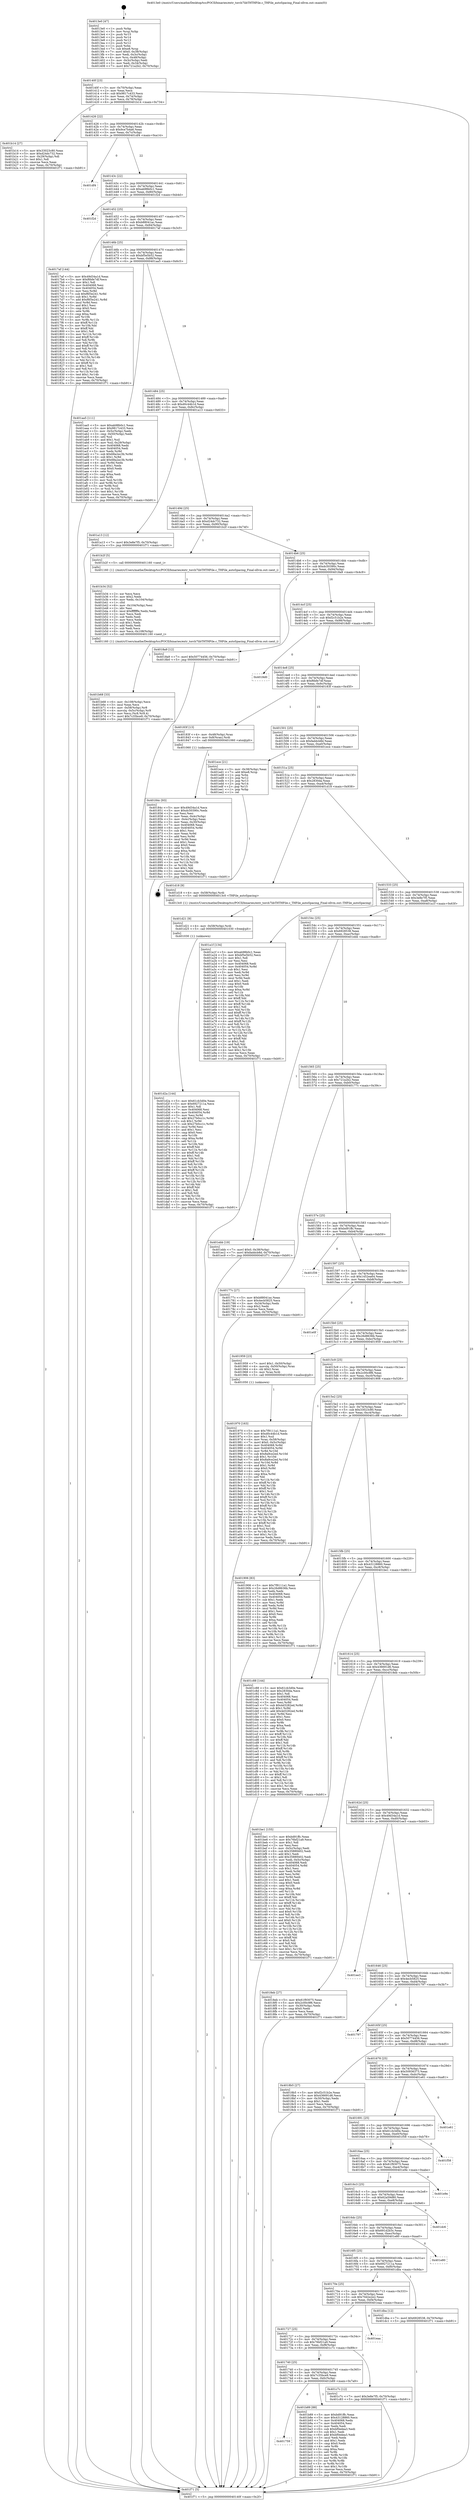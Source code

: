 digraph "0x4013e0" {
  label = "0x4013e0 (/mnt/c/Users/mathe/Desktop/tcc/POCII/binaries/extr_torch7libTHTHFile.c_THFile_autoSpacing_Final-ollvm.out::main(0))"
  labelloc = "t"
  node[shape=record]

  Entry [label="",width=0.3,height=0.3,shape=circle,fillcolor=black,style=filled]
  "0x40140f" [label="{
     0x40140f [23]\l
     | [instrs]\l
     &nbsp;&nbsp;0x40140f \<+3\>: mov -0x70(%rbp),%eax\l
     &nbsp;&nbsp;0x401412 \<+2\>: mov %eax,%ecx\l
     &nbsp;&nbsp;0x401414 \<+6\>: sub $0x9817c433,%ecx\l
     &nbsp;&nbsp;0x40141a \<+3\>: mov %eax,-0x74(%rbp)\l
     &nbsp;&nbsp;0x40141d \<+3\>: mov %ecx,-0x78(%rbp)\l
     &nbsp;&nbsp;0x401420 \<+6\>: je 0000000000401b14 \<main+0x734\>\l
  }"]
  "0x401b14" [label="{
     0x401b14 [27]\l
     | [instrs]\l
     &nbsp;&nbsp;0x401b14 \<+5\>: mov $0x33023c80,%eax\l
     &nbsp;&nbsp;0x401b19 \<+5\>: mov $0xd24dc732,%ecx\l
     &nbsp;&nbsp;0x401b1e \<+3\>: mov -0x29(%rbp),%dl\l
     &nbsp;&nbsp;0x401b21 \<+3\>: test $0x1,%dl\l
     &nbsp;&nbsp;0x401b24 \<+3\>: cmovne %ecx,%eax\l
     &nbsp;&nbsp;0x401b27 \<+3\>: mov %eax,-0x70(%rbp)\l
     &nbsp;&nbsp;0x401b2a \<+5\>: jmp 0000000000401f71 \<main+0xb91\>\l
  }"]
  "0x401426" [label="{
     0x401426 [22]\l
     | [instrs]\l
     &nbsp;&nbsp;0x401426 \<+5\>: jmp 000000000040142b \<main+0x4b\>\l
     &nbsp;&nbsp;0x40142b \<+3\>: mov -0x74(%rbp),%eax\l
     &nbsp;&nbsp;0x40142e \<+5\>: sub $0x9ce7b4a6,%eax\l
     &nbsp;&nbsp;0x401433 \<+3\>: mov %eax,-0x7c(%rbp)\l
     &nbsp;&nbsp;0x401436 \<+6\>: je 0000000000401df4 \<main+0xa14\>\l
  }"]
  Exit [label="",width=0.3,height=0.3,shape=circle,fillcolor=black,style=filled,peripheries=2]
  "0x401df4" [label="{
     0x401df4\l
  }", style=dashed]
  "0x40143c" [label="{
     0x40143c [22]\l
     | [instrs]\l
     &nbsp;&nbsp;0x40143c \<+5\>: jmp 0000000000401441 \<main+0x61\>\l
     &nbsp;&nbsp;0x401441 \<+3\>: mov -0x74(%rbp),%eax\l
     &nbsp;&nbsp;0x401444 \<+5\>: sub $0xab98b0c1,%eax\l
     &nbsp;&nbsp;0x401449 \<+3\>: mov %eax,-0x80(%rbp)\l
     &nbsp;&nbsp;0x40144c \<+6\>: je 0000000000401f2d \<main+0xb4d\>\l
  }"]
  "0x401d2a" [label="{
     0x401d2a [144]\l
     | [instrs]\l
     &nbsp;&nbsp;0x401d2a \<+5\>: mov $0x61cb3d0e,%eax\l
     &nbsp;&nbsp;0x401d2f \<+5\>: mov $0x6927211a,%ecx\l
     &nbsp;&nbsp;0x401d34 \<+2\>: mov $0x1,%dl\l
     &nbsp;&nbsp;0x401d36 \<+7\>: mov 0x404068,%esi\l
     &nbsp;&nbsp;0x401d3d \<+8\>: mov 0x404054,%r8d\l
     &nbsp;&nbsp;0x401d45 \<+3\>: mov %esi,%r9d\l
     &nbsp;&nbsp;0x401d48 \<+7\>: add $0x27b0cc1c,%r9d\l
     &nbsp;&nbsp;0x401d4f \<+4\>: sub $0x1,%r9d\l
     &nbsp;&nbsp;0x401d53 \<+7\>: sub $0x27b0cc1c,%r9d\l
     &nbsp;&nbsp;0x401d5a \<+4\>: imul %r9d,%esi\l
     &nbsp;&nbsp;0x401d5e \<+3\>: and $0x1,%esi\l
     &nbsp;&nbsp;0x401d61 \<+3\>: cmp $0x0,%esi\l
     &nbsp;&nbsp;0x401d64 \<+4\>: sete %r10b\l
     &nbsp;&nbsp;0x401d68 \<+4\>: cmp $0xa,%r8d\l
     &nbsp;&nbsp;0x401d6c \<+4\>: setl %r11b\l
     &nbsp;&nbsp;0x401d70 \<+3\>: mov %r10b,%bl\l
     &nbsp;&nbsp;0x401d73 \<+3\>: xor $0xff,%bl\l
     &nbsp;&nbsp;0x401d76 \<+3\>: mov %r11b,%r14b\l
     &nbsp;&nbsp;0x401d79 \<+4\>: xor $0xff,%r14b\l
     &nbsp;&nbsp;0x401d7d \<+3\>: xor $0x1,%dl\l
     &nbsp;&nbsp;0x401d80 \<+3\>: mov %bl,%r15b\l
     &nbsp;&nbsp;0x401d83 \<+4\>: and $0xff,%r15b\l
     &nbsp;&nbsp;0x401d87 \<+3\>: and %dl,%r10b\l
     &nbsp;&nbsp;0x401d8a \<+3\>: mov %r14b,%r12b\l
     &nbsp;&nbsp;0x401d8d \<+4\>: and $0xff,%r12b\l
     &nbsp;&nbsp;0x401d91 \<+3\>: and %dl,%r11b\l
     &nbsp;&nbsp;0x401d94 \<+3\>: or %r10b,%r15b\l
     &nbsp;&nbsp;0x401d97 \<+3\>: or %r11b,%r12b\l
     &nbsp;&nbsp;0x401d9a \<+3\>: xor %r12b,%r15b\l
     &nbsp;&nbsp;0x401d9d \<+3\>: or %r14b,%bl\l
     &nbsp;&nbsp;0x401da0 \<+3\>: xor $0xff,%bl\l
     &nbsp;&nbsp;0x401da3 \<+3\>: or $0x1,%dl\l
     &nbsp;&nbsp;0x401da6 \<+2\>: and %dl,%bl\l
     &nbsp;&nbsp;0x401da8 \<+3\>: or %bl,%r15b\l
     &nbsp;&nbsp;0x401dab \<+4\>: test $0x1,%r15b\l
     &nbsp;&nbsp;0x401daf \<+3\>: cmovne %ecx,%eax\l
     &nbsp;&nbsp;0x401db2 \<+3\>: mov %eax,-0x70(%rbp)\l
     &nbsp;&nbsp;0x401db5 \<+5\>: jmp 0000000000401f71 \<main+0xb91\>\l
  }"]
  "0x401f2d" [label="{
     0x401f2d\l
  }", style=dashed]
  "0x401452" [label="{
     0x401452 [25]\l
     | [instrs]\l
     &nbsp;&nbsp;0x401452 \<+5\>: jmp 0000000000401457 \<main+0x77\>\l
     &nbsp;&nbsp;0x401457 \<+3\>: mov -0x74(%rbp),%eax\l
     &nbsp;&nbsp;0x40145a \<+5\>: sub $0xb88041ac,%eax\l
     &nbsp;&nbsp;0x40145f \<+6\>: mov %eax,-0x84(%rbp)\l
     &nbsp;&nbsp;0x401465 \<+6\>: je 00000000004017af \<main+0x3cf\>\l
  }"]
  "0x401d21" [label="{
     0x401d21 [9]\l
     | [instrs]\l
     &nbsp;&nbsp;0x401d21 \<+4\>: mov -0x58(%rbp),%rdi\l
     &nbsp;&nbsp;0x401d25 \<+5\>: call 0000000000401030 \<free@plt\>\l
     | [calls]\l
     &nbsp;&nbsp;0x401030 \{1\} (unknown)\l
  }"]
  "0x4017af" [label="{
     0x4017af [144]\l
     | [instrs]\l
     &nbsp;&nbsp;0x4017af \<+5\>: mov $0x49d34a1d,%eax\l
     &nbsp;&nbsp;0x4017b4 \<+5\>: mov $0xf6bfe7df,%ecx\l
     &nbsp;&nbsp;0x4017b9 \<+2\>: mov $0x1,%dl\l
     &nbsp;&nbsp;0x4017bb \<+7\>: mov 0x404068,%esi\l
     &nbsp;&nbsp;0x4017c2 \<+7\>: mov 0x404054,%edi\l
     &nbsp;&nbsp;0x4017c9 \<+3\>: mov %esi,%r8d\l
     &nbsp;&nbsp;0x4017cc \<+7\>: sub $0xf6f3e241,%r8d\l
     &nbsp;&nbsp;0x4017d3 \<+4\>: sub $0x1,%r8d\l
     &nbsp;&nbsp;0x4017d7 \<+7\>: add $0xf6f3e241,%r8d\l
     &nbsp;&nbsp;0x4017de \<+4\>: imul %r8d,%esi\l
     &nbsp;&nbsp;0x4017e2 \<+3\>: and $0x1,%esi\l
     &nbsp;&nbsp;0x4017e5 \<+3\>: cmp $0x0,%esi\l
     &nbsp;&nbsp;0x4017e8 \<+4\>: sete %r9b\l
     &nbsp;&nbsp;0x4017ec \<+3\>: cmp $0xa,%edi\l
     &nbsp;&nbsp;0x4017ef \<+4\>: setl %r10b\l
     &nbsp;&nbsp;0x4017f3 \<+3\>: mov %r9b,%r11b\l
     &nbsp;&nbsp;0x4017f6 \<+4\>: xor $0xff,%r11b\l
     &nbsp;&nbsp;0x4017fa \<+3\>: mov %r10b,%bl\l
     &nbsp;&nbsp;0x4017fd \<+3\>: xor $0xff,%bl\l
     &nbsp;&nbsp;0x401800 \<+3\>: xor $0x1,%dl\l
     &nbsp;&nbsp;0x401803 \<+3\>: mov %r11b,%r14b\l
     &nbsp;&nbsp;0x401806 \<+4\>: and $0xff,%r14b\l
     &nbsp;&nbsp;0x40180a \<+3\>: and %dl,%r9b\l
     &nbsp;&nbsp;0x40180d \<+3\>: mov %bl,%r15b\l
     &nbsp;&nbsp;0x401810 \<+4\>: and $0xff,%r15b\l
     &nbsp;&nbsp;0x401814 \<+3\>: and %dl,%r10b\l
     &nbsp;&nbsp;0x401817 \<+3\>: or %r9b,%r14b\l
     &nbsp;&nbsp;0x40181a \<+3\>: or %r10b,%r15b\l
     &nbsp;&nbsp;0x40181d \<+3\>: xor %r15b,%r14b\l
     &nbsp;&nbsp;0x401820 \<+3\>: or %bl,%r11b\l
     &nbsp;&nbsp;0x401823 \<+4\>: xor $0xff,%r11b\l
     &nbsp;&nbsp;0x401827 \<+3\>: or $0x1,%dl\l
     &nbsp;&nbsp;0x40182a \<+3\>: and %dl,%r11b\l
     &nbsp;&nbsp;0x40182d \<+3\>: or %r11b,%r14b\l
     &nbsp;&nbsp;0x401830 \<+4\>: test $0x1,%r14b\l
     &nbsp;&nbsp;0x401834 \<+3\>: cmovne %ecx,%eax\l
     &nbsp;&nbsp;0x401837 \<+3\>: mov %eax,-0x70(%rbp)\l
     &nbsp;&nbsp;0x40183a \<+5\>: jmp 0000000000401f71 \<main+0xb91\>\l
  }"]
  "0x40146b" [label="{
     0x40146b [25]\l
     | [instrs]\l
     &nbsp;&nbsp;0x40146b \<+5\>: jmp 0000000000401470 \<main+0x90\>\l
     &nbsp;&nbsp;0x401470 \<+3\>: mov -0x74(%rbp),%eax\l
     &nbsp;&nbsp;0x401473 \<+5\>: sub $0xbf5e5b52,%eax\l
     &nbsp;&nbsp;0x401478 \<+6\>: mov %eax,-0x88(%rbp)\l
     &nbsp;&nbsp;0x40147e \<+6\>: je 0000000000401aa5 \<main+0x6c5\>\l
  }"]
  "0x401759" [label="{
     0x401759\l
  }", style=dashed]
  "0x401aa5" [label="{
     0x401aa5 [111]\l
     | [instrs]\l
     &nbsp;&nbsp;0x401aa5 \<+5\>: mov $0xab98b0c1,%eax\l
     &nbsp;&nbsp;0x401aaa \<+5\>: mov $0x9817c433,%ecx\l
     &nbsp;&nbsp;0x401aaf \<+3\>: mov -0x5c(%rbp),%edx\l
     &nbsp;&nbsp;0x401ab2 \<+3\>: cmp -0x50(%rbp),%edx\l
     &nbsp;&nbsp;0x401ab5 \<+4\>: setl %sil\l
     &nbsp;&nbsp;0x401ab9 \<+4\>: and $0x1,%sil\l
     &nbsp;&nbsp;0x401abd \<+4\>: mov %sil,-0x29(%rbp)\l
     &nbsp;&nbsp;0x401ac1 \<+7\>: mov 0x404068,%edx\l
     &nbsp;&nbsp;0x401ac8 \<+7\>: mov 0x404054,%edi\l
     &nbsp;&nbsp;0x401acf \<+3\>: mov %edx,%r8d\l
     &nbsp;&nbsp;0x401ad2 \<+7\>: sub $0x68a2ec3b,%r8d\l
     &nbsp;&nbsp;0x401ad9 \<+4\>: sub $0x1,%r8d\l
     &nbsp;&nbsp;0x401add \<+7\>: add $0x68a2ec3b,%r8d\l
     &nbsp;&nbsp;0x401ae4 \<+4\>: imul %r8d,%edx\l
     &nbsp;&nbsp;0x401ae8 \<+3\>: and $0x1,%edx\l
     &nbsp;&nbsp;0x401aeb \<+3\>: cmp $0x0,%edx\l
     &nbsp;&nbsp;0x401aee \<+4\>: sete %sil\l
     &nbsp;&nbsp;0x401af2 \<+3\>: cmp $0xa,%edi\l
     &nbsp;&nbsp;0x401af5 \<+4\>: setl %r9b\l
     &nbsp;&nbsp;0x401af9 \<+3\>: mov %sil,%r10b\l
     &nbsp;&nbsp;0x401afc \<+3\>: and %r9b,%r10b\l
     &nbsp;&nbsp;0x401aff \<+3\>: xor %r9b,%sil\l
     &nbsp;&nbsp;0x401b02 \<+3\>: or %sil,%r10b\l
     &nbsp;&nbsp;0x401b05 \<+4\>: test $0x1,%r10b\l
     &nbsp;&nbsp;0x401b09 \<+3\>: cmovne %ecx,%eax\l
     &nbsp;&nbsp;0x401b0c \<+3\>: mov %eax,-0x70(%rbp)\l
     &nbsp;&nbsp;0x401b0f \<+5\>: jmp 0000000000401f71 \<main+0xb91\>\l
  }"]
  "0x401484" [label="{
     0x401484 [25]\l
     | [instrs]\l
     &nbsp;&nbsp;0x401484 \<+5\>: jmp 0000000000401489 \<main+0xa9\>\l
     &nbsp;&nbsp;0x401489 \<+3\>: mov -0x74(%rbp),%eax\l
     &nbsp;&nbsp;0x40148c \<+5\>: sub $0xd0c44b1d,%eax\l
     &nbsp;&nbsp;0x401491 \<+6\>: mov %eax,-0x8c(%rbp)\l
     &nbsp;&nbsp;0x401497 \<+6\>: je 0000000000401a13 \<main+0x633\>\l
  }"]
  "0x401b89" [label="{
     0x401b89 [88]\l
     | [instrs]\l
     &nbsp;&nbsp;0x401b89 \<+5\>: mov $0xbd91ffc,%eax\l
     &nbsp;&nbsp;0x401b8e \<+5\>: mov $0x43128860,%ecx\l
     &nbsp;&nbsp;0x401b93 \<+7\>: mov 0x404068,%edx\l
     &nbsp;&nbsp;0x401b9a \<+7\>: mov 0x404054,%esi\l
     &nbsp;&nbsp;0x401ba1 \<+2\>: mov %edx,%edi\l
     &nbsp;&nbsp;0x401ba3 \<+6\>: sub $0xbf0edea3,%edi\l
     &nbsp;&nbsp;0x401ba9 \<+3\>: sub $0x1,%edi\l
     &nbsp;&nbsp;0x401bac \<+6\>: add $0xbf0edea3,%edi\l
     &nbsp;&nbsp;0x401bb2 \<+3\>: imul %edi,%edx\l
     &nbsp;&nbsp;0x401bb5 \<+3\>: and $0x1,%edx\l
     &nbsp;&nbsp;0x401bb8 \<+3\>: cmp $0x0,%edx\l
     &nbsp;&nbsp;0x401bbb \<+4\>: sete %r8b\l
     &nbsp;&nbsp;0x401bbf \<+3\>: cmp $0xa,%esi\l
     &nbsp;&nbsp;0x401bc2 \<+4\>: setl %r9b\l
     &nbsp;&nbsp;0x401bc6 \<+3\>: mov %r8b,%r10b\l
     &nbsp;&nbsp;0x401bc9 \<+3\>: and %r9b,%r10b\l
     &nbsp;&nbsp;0x401bcc \<+3\>: xor %r9b,%r8b\l
     &nbsp;&nbsp;0x401bcf \<+3\>: or %r8b,%r10b\l
     &nbsp;&nbsp;0x401bd2 \<+4\>: test $0x1,%r10b\l
     &nbsp;&nbsp;0x401bd6 \<+3\>: cmovne %ecx,%eax\l
     &nbsp;&nbsp;0x401bd9 \<+3\>: mov %eax,-0x70(%rbp)\l
     &nbsp;&nbsp;0x401bdc \<+5\>: jmp 0000000000401f71 \<main+0xb91\>\l
  }"]
  "0x401a13" [label="{
     0x401a13 [12]\l
     | [instrs]\l
     &nbsp;&nbsp;0x401a13 \<+7\>: movl $0x3e8e7f5,-0x70(%rbp)\l
     &nbsp;&nbsp;0x401a1a \<+5\>: jmp 0000000000401f71 \<main+0xb91\>\l
  }"]
  "0x40149d" [label="{
     0x40149d [25]\l
     | [instrs]\l
     &nbsp;&nbsp;0x40149d \<+5\>: jmp 00000000004014a2 \<main+0xc2\>\l
     &nbsp;&nbsp;0x4014a2 \<+3\>: mov -0x74(%rbp),%eax\l
     &nbsp;&nbsp;0x4014a5 \<+5\>: sub $0xd24dc732,%eax\l
     &nbsp;&nbsp;0x4014aa \<+6\>: mov %eax,-0x90(%rbp)\l
     &nbsp;&nbsp;0x4014b0 \<+6\>: je 0000000000401b2f \<main+0x74f\>\l
  }"]
  "0x401740" [label="{
     0x401740 [25]\l
     | [instrs]\l
     &nbsp;&nbsp;0x401740 \<+5\>: jmp 0000000000401745 \<main+0x365\>\l
     &nbsp;&nbsp;0x401745 \<+3\>: mov -0x74(%rbp),%eax\l
     &nbsp;&nbsp;0x401748 \<+5\>: sub $0x7c35bce9,%eax\l
     &nbsp;&nbsp;0x40174d \<+6\>: mov %eax,-0xfc(%rbp)\l
     &nbsp;&nbsp;0x401753 \<+6\>: je 0000000000401b89 \<main+0x7a9\>\l
  }"]
  "0x401b2f" [label="{
     0x401b2f [5]\l
     | [instrs]\l
     &nbsp;&nbsp;0x401b2f \<+5\>: call 0000000000401160 \<next_i\>\l
     | [calls]\l
     &nbsp;&nbsp;0x401160 \{1\} (/mnt/c/Users/mathe/Desktop/tcc/POCII/binaries/extr_torch7libTHTHFile.c_THFile_autoSpacing_Final-ollvm.out::next_i)\l
  }"]
  "0x4014b6" [label="{
     0x4014b6 [25]\l
     | [instrs]\l
     &nbsp;&nbsp;0x4014b6 \<+5\>: jmp 00000000004014bb \<main+0xdb\>\l
     &nbsp;&nbsp;0x4014bb \<+3\>: mov -0x74(%rbp),%eax\l
     &nbsp;&nbsp;0x4014be \<+5\>: sub $0xdc50390c,%eax\l
     &nbsp;&nbsp;0x4014c3 \<+6\>: mov %eax,-0x94(%rbp)\l
     &nbsp;&nbsp;0x4014c9 \<+6\>: je 00000000004018a9 \<main+0x4c9\>\l
  }"]
  "0x401c7c" [label="{
     0x401c7c [12]\l
     | [instrs]\l
     &nbsp;&nbsp;0x401c7c \<+7\>: movl $0x3e8e7f5,-0x70(%rbp)\l
     &nbsp;&nbsp;0x401c83 \<+5\>: jmp 0000000000401f71 \<main+0xb91\>\l
  }"]
  "0x4018a9" [label="{
     0x4018a9 [12]\l
     | [instrs]\l
     &nbsp;&nbsp;0x4018a9 \<+7\>: movl $0x50774456,-0x70(%rbp)\l
     &nbsp;&nbsp;0x4018b0 \<+5\>: jmp 0000000000401f71 \<main+0xb91\>\l
  }"]
  "0x4014cf" [label="{
     0x4014cf [25]\l
     | [instrs]\l
     &nbsp;&nbsp;0x4014cf \<+5\>: jmp 00000000004014d4 \<main+0xf4\>\l
     &nbsp;&nbsp;0x4014d4 \<+3\>: mov -0x74(%rbp),%eax\l
     &nbsp;&nbsp;0x4014d7 \<+5\>: sub $0xf2c51b2e,%eax\l
     &nbsp;&nbsp;0x4014dc \<+6\>: mov %eax,-0x98(%rbp)\l
     &nbsp;&nbsp;0x4014e2 \<+6\>: je 00000000004018d0 \<main+0x4f0\>\l
  }"]
  "0x401727" [label="{
     0x401727 [25]\l
     | [instrs]\l
     &nbsp;&nbsp;0x401727 \<+5\>: jmp 000000000040172c \<main+0x34c\>\l
     &nbsp;&nbsp;0x40172c \<+3\>: mov -0x74(%rbp),%eax\l
     &nbsp;&nbsp;0x40172f \<+5\>: sub $0x76bf21a9,%eax\l
     &nbsp;&nbsp;0x401734 \<+6\>: mov %eax,-0xf8(%rbp)\l
     &nbsp;&nbsp;0x40173a \<+6\>: je 0000000000401c7c \<main+0x89c\>\l
  }"]
  "0x4018d0" [label="{
     0x4018d0\l
  }", style=dashed]
  "0x4014e8" [label="{
     0x4014e8 [25]\l
     | [instrs]\l
     &nbsp;&nbsp;0x4014e8 \<+5\>: jmp 00000000004014ed \<main+0x10d\>\l
     &nbsp;&nbsp;0x4014ed \<+3\>: mov -0x74(%rbp),%eax\l
     &nbsp;&nbsp;0x4014f0 \<+5\>: sub $0xf6bfe7df,%eax\l
     &nbsp;&nbsp;0x4014f5 \<+6\>: mov %eax,-0x9c(%rbp)\l
     &nbsp;&nbsp;0x4014fb \<+6\>: je 000000000040183f \<main+0x45f\>\l
  }"]
  "0x401eaa" [label="{
     0x401eaa\l
  }", style=dashed]
  "0x40183f" [label="{
     0x40183f [13]\l
     | [instrs]\l
     &nbsp;&nbsp;0x40183f \<+4\>: mov -0x48(%rbp),%rax\l
     &nbsp;&nbsp;0x401843 \<+4\>: mov 0x8(%rax),%rdi\l
     &nbsp;&nbsp;0x401847 \<+5\>: call 0000000000401060 \<atoi@plt\>\l
     | [calls]\l
     &nbsp;&nbsp;0x401060 \{1\} (unknown)\l
  }"]
  "0x401501" [label="{
     0x401501 [25]\l
     | [instrs]\l
     &nbsp;&nbsp;0x401501 \<+5\>: jmp 0000000000401506 \<main+0x126\>\l
     &nbsp;&nbsp;0x401506 \<+3\>: mov -0x74(%rbp),%eax\l
     &nbsp;&nbsp;0x401509 \<+5\>: sub $0xfaddcb8d,%eax\l
     &nbsp;&nbsp;0x40150e \<+6\>: mov %eax,-0xa0(%rbp)\l
     &nbsp;&nbsp;0x401514 \<+6\>: je 0000000000401ece \<main+0xaee\>\l
  }"]
  "0x40170e" [label="{
     0x40170e [25]\l
     | [instrs]\l
     &nbsp;&nbsp;0x40170e \<+5\>: jmp 0000000000401713 \<main+0x333\>\l
     &nbsp;&nbsp;0x401713 \<+3\>: mov -0x74(%rbp),%eax\l
     &nbsp;&nbsp;0x401716 \<+5\>: sub $0x70d2e2e2,%eax\l
     &nbsp;&nbsp;0x40171b \<+6\>: mov %eax,-0xf4(%rbp)\l
     &nbsp;&nbsp;0x401721 \<+6\>: je 0000000000401eaa \<main+0xaca\>\l
  }"]
  "0x401ece" [label="{
     0x401ece [21]\l
     | [instrs]\l
     &nbsp;&nbsp;0x401ece \<+3\>: mov -0x38(%rbp),%eax\l
     &nbsp;&nbsp;0x401ed1 \<+7\>: add $0xe8,%rsp\l
     &nbsp;&nbsp;0x401ed8 \<+1\>: pop %rbx\l
     &nbsp;&nbsp;0x401ed9 \<+2\>: pop %r12\l
     &nbsp;&nbsp;0x401edb \<+2\>: pop %r13\l
     &nbsp;&nbsp;0x401edd \<+2\>: pop %r14\l
     &nbsp;&nbsp;0x401edf \<+2\>: pop %r15\l
     &nbsp;&nbsp;0x401ee1 \<+1\>: pop %rbp\l
     &nbsp;&nbsp;0x401ee2 \<+1\>: ret\l
  }"]
  "0x40151a" [label="{
     0x40151a [25]\l
     | [instrs]\l
     &nbsp;&nbsp;0x40151a \<+5\>: jmp 000000000040151f \<main+0x13f\>\l
     &nbsp;&nbsp;0x40151f \<+3\>: mov -0x74(%rbp),%eax\l
     &nbsp;&nbsp;0x401522 \<+5\>: sub $0x2830da,%eax\l
     &nbsp;&nbsp;0x401527 \<+6\>: mov %eax,-0xa4(%rbp)\l
     &nbsp;&nbsp;0x40152d \<+6\>: je 0000000000401d18 \<main+0x938\>\l
  }"]
  "0x401dba" [label="{
     0x401dba [12]\l
     | [instrs]\l
     &nbsp;&nbsp;0x401dba \<+7\>: movl $0x6928538,-0x70(%rbp)\l
     &nbsp;&nbsp;0x401dc1 \<+5\>: jmp 0000000000401f71 \<main+0xb91\>\l
  }"]
  "0x401d18" [label="{
     0x401d18 [9]\l
     | [instrs]\l
     &nbsp;&nbsp;0x401d18 \<+4\>: mov -0x58(%rbp),%rdi\l
     &nbsp;&nbsp;0x401d1c \<+5\>: call 00000000004013c0 \<THFile_autoSpacing\>\l
     | [calls]\l
     &nbsp;&nbsp;0x4013c0 \{1\} (/mnt/c/Users/mathe/Desktop/tcc/POCII/binaries/extr_torch7libTHTHFile.c_THFile_autoSpacing_Final-ollvm.out::THFile_autoSpacing)\l
  }"]
  "0x401533" [label="{
     0x401533 [25]\l
     | [instrs]\l
     &nbsp;&nbsp;0x401533 \<+5\>: jmp 0000000000401538 \<main+0x158\>\l
     &nbsp;&nbsp;0x401538 \<+3\>: mov -0x74(%rbp),%eax\l
     &nbsp;&nbsp;0x40153b \<+5\>: sub $0x3e8e7f5,%eax\l
     &nbsp;&nbsp;0x401540 \<+6\>: mov %eax,-0xa8(%rbp)\l
     &nbsp;&nbsp;0x401546 \<+6\>: je 0000000000401a1f \<main+0x63f\>\l
  }"]
  "0x4016f5" [label="{
     0x4016f5 [25]\l
     | [instrs]\l
     &nbsp;&nbsp;0x4016f5 \<+5\>: jmp 00000000004016fa \<main+0x31a\>\l
     &nbsp;&nbsp;0x4016fa \<+3\>: mov -0x74(%rbp),%eax\l
     &nbsp;&nbsp;0x4016fd \<+5\>: sub $0x6927211a,%eax\l
     &nbsp;&nbsp;0x401702 \<+6\>: mov %eax,-0xf0(%rbp)\l
     &nbsp;&nbsp;0x401708 \<+6\>: je 0000000000401dba \<main+0x9da\>\l
  }"]
  "0x401a1f" [label="{
     0x401a1f [134]\l
     | [instrs]\l
     &nbsp;&nbsp;0x401a1f \<+5\>: mov $0xab98b0c1,%eax\l
     &nbsp;&nbsp;0x401a24 \<+5\>: mov $0xbf5e5b52,%ecx\l
     &nbsp;&nbsp;0x401a29 \<+2\>: mov $0x1,%dl\l
     &nbsp;&nbsp;0x401a2b \<+2\>: xor %esi,%esi\l
     &nbsp;&nbsp;0x401a2d \<+7\>: mov 0x404068,%edi\l
     &nbsp;&nbsp;0x401a34 \<+8\>: mov 0x404054,%r8d\l
     &nbsp;&nbsp;0x401a3c \<+3\>: sub $0x1,%esi\l
     &nbsp;&nbsp;0x401a3f \<+3\>: mov %edi,%r9d\l
     &nbsp;&nbsp;0x401a42 \<+3\>: add %esi,%r9d\l
     &nbsp;&nbsp;0x401a45 \<+4\>: imul %r9d,%edi\l
     &nbsp;&nbsp;0x401a49 \<+3\>: and $0x1,%edi\l
     &nbsp;&nbsp;0x401a4c \<+3\>: cmp $0x0,%edi\l
     &nbsp;&nbsp;0x401a4f \<+4\>: sete %r10b\l
     &nbsp;&nbsp;0x401a53 \<+4\>: cmp $0xa,%r8d\l
     &nbsp;&nbsp;0x401a57 \<+4\>: setl %r11b\l
     &nbsp;&nbsp;0x401a5b \<+3\>: mov %r10b,%bl\l
     &nbsp;&nbsp;0x401a5e \<+3\>: xor $0xff,%bl\l
     &nbsp;&nbsp;0x401a61 \<+3\>: mov %r11b,%r14b\l
     &nbsp;&nbsp;0x401a64 \<+4\>: xor $0xff,%r14b\l
     &nbsp;&nbsp;0x401a68 \<+3\>: xor $0x1,%dl\l
     &nbsp;&nbsp;0x401a6b \<+3\>: mov %bl,%r15b\l
     &nbsp;&nbsp;0x401a6e \<+4\>: and $0xff,%r15b\l
     &nbsp;&nbsp;0x401a72 \<+3\>: and %dl,%r10b\l
     &nbsp;&nbsp;0x401a75 \<+3\>: mov %r14b,%r12b\l
     &nbsp;&nbsp;0x401a78 \<+4\>: and $0xff,%r12b\l
     &nbsp;&nbsp;0x401a7c \<+3\>: and %dl,%r11b\l
     &nbsp;&nbsp;0x401a7f \<+3\>: or %r10b,%r15b\l
     &nbsp;&nbsp;0x401a82 \<+3\>: or %r11b,%r12b\l
     &nbsp;&nbsp;0x401a85 \<+3\>: xor %r12b,%r15b\l
     &nbsp;&nbsp;0x401a88 \<+3\>: or %r14b,%bl\l
     &nbsp;&nbsp;0x401a8b \<+3\>: xor $0xff,%bl\l
     &nbsp;&nbsp;0x401a8e \<+3\>: or $0x1,%dl\l
     &nbsp;&nbsp;0x401a91 \<+2\>: and %dl,%bl\l
     &nbsp;&nbsp;0x401a93 \<+3\>: or %bl,%r15b\l
     &nbsp;&nbsp;0x401a96 \<+4\>: test $0x1,%r15b\l
     &nbsp;&nbsp;0x401a9a \<+3\>: cmovne %ecx,%eax\l
     &nbsp;&nbsp;0x401a9d \<+3\>: mov %eax,-0x70(%rbp)\l
     &nbsp;&nbsp;0x401aa0 \<+5\>: jmp 0000000000401f71 \<main+0xb91\>\l
  }"]
  "0x40154c" [label="{
     0x40154c [25]\l
     | [instrs]\l
     &nbsp;&nbsp;0x40154c \<+5\>: jmp 0000000000401551 \<main+0x171\>\l
     &nbsp;&nbsp;0x401551 \<+3\>: mov -0x74(%rbp),%eax\l
     &nbsp;&nbsp;0x401554 \<+5\>: sub $0x6928538,%eax\l
     &nbsp;&nbsp;0x401559 \<+6\>: mov %eax,-0xac(%rbp)\l
     &nbsp;&nbsp;0x40155f \<+6\>: je 0000000000401ebb \<main+0xadb\>\l
  }"]
  "0x401e80" [label="{
     0x401e80\l
  }", style=dashed]
  "0x401ebb" [label="{
     0x401ebb [19]\l
     | [instrs]\l
     &nbsp;&nbsp;0x401ebb \<+7\>: movl $0x0,-0x38(%rbp)\l
     &nbsp;&nbsp;0x401ec2 \<+7\>: movl $0xfaddcb8d,-0x70(%rbp)\l
     &nbsp;&nbsp;0x401ec9 \<+5\>: jmp 0000000000401f71 \<main+0xb91\>\l
  }"]
  "0x401565" [label="{
     0x401565 [25]\l
     | [instrs]\l
     &nbsp;&nbsp;0x401565 \<+5\>: jmp 000000000040156a \<main+0x18a\>\l
     &nbsp;&nbsp;0x40156a \<+3\>: mov -0x74(%rbp),%eax\l
     &nbsp;&nbsp;0x40156d \<+5\>: sub $0x721a2b2,%eax\l
     &nbsp;&nbsp;0x401572 \<+6\>: mov %eax,-0xb0(%rbp)\l
     &nbsp;&nbsp;0x401578 \<+6\>: je 000000000040177c \<main+0x39c\>\l
  }"]
  "0x4016dc" [label="{
     0x4016dc [25]\l
     | [instrs]\l
     &nbsp;&nbsp;0x4016dc \<+5\>: jmp 00000000004016e1 \<main+0x301\>\l
     &nbsp;&nbsp;0x4016e1 \<+3\>: mov -0x74(%rbp),%eax\l
     &nbsp;&nbsp;0x4016e4 \<+5\>: sub $0x691d2b3c,%eax\l
     &nbsp;&nbsp;0x4016e9 \<+6\>: mov %eax,-0xec(%rbp)\l
     &nbsp;&nbsp;0x4016ef \<+6\>: je 0000000000401e80 \<main+0xaa0\>\l
  }"]
  "0x40177c" [label="{
     0x40177c [27]\l
     | [instrs]\l
     &nbsp;&nbsp;0x40177c \<+5\>: mov $0xb88041ac,%eax\l
     &nbsp;&nbsp;0x401781 \<+5\>: mov $0x4ecb5825,%ecx\l
     &nbsp;&nbsp;0x401786 \<+3\>: mov -0x34(%rbp),%edx\l
     &nbsp;&nbsp;0x401789 \<+3\>: cmp $0x2,%edx\l
     &nbsp;&nbsp;0x40178c \<+3\>: cmovne %ecx,%eax\l
     &nbsp;&nbsp;0x40178f \<+3\>: mov %eax,-0x70(%rbp)\l
     &nbsp;&nbsp;0x401792 \<+5\>: jmp 0000000000401f71 \<main+0xb91\>\l
  }"]
  "0x40157e" [label="{
     0x40157e [25]\l
     | [instrs]\l
     &nbsp;&nbsp;0x40157e \<+5\>: jmp 0000000000401583 \<main+0x1a3\>\l
     &nbsp;&nbsp;0x401583 \<+3\>: mov -0x74(%rbp),%eax\l
     &nbsp;&nbsp;0x401586 \<+5\>: sub $0xbd91ffc,%eax\l
     &nbsp;&nbsp;0x40158b \<+6\>: mov %eax,-0xb4(%rbp)\l
     &nbsp;&nbsp;0x401591 \<+6\>: je 0000000000401f39 \<main+0xb59\>\l
  }"]
  "0x401f71" [label="{
     0x401f71 [5]\l
     | [instrs]\l
     &nbsp;&nbsp;0x401f71 \<+5\>: jmp 000000000040140f \<main+0x2f\>\l
  }"]
  "0x4013e0" [label="{
     0x4013e0 [47]\l
     | [instrs]\l
     &nbsp;&nbsp;0x4013e0 \<+1\>: push %rbp\l
     &nbsp;&nbsp;0x4013e1 \<+3\>: mov %rsp,%rbp\l
     &nbsp;&nbsp;0x4013e4 \<+2\>: push %r15\l
     &nbsp;&nbsp;0x4013e6 \<+2\>: push %r14\l
     &nbsp;&nbsp;0x4013e8 \<+2\>: push %r13\l
     &nbsp;&nbsp;0x4013ea \<+2\>: push %r12\l
     &nbsp;&nbsp;0x4013ec \<+1\>: push %rbx\l
     &nbsp;&nbsp;0x4013ed \<+7\>: sub $0xe8,%rsp\l
     &nbsp;&nbsp;0x4013f4 \<+7\>: movl $0x0,-0x38(%rbp)\l
     &nbsp;&nbsp;0x4013fb \<+3\>: mov %edi,-0x3c(%rbp)\l
     &nbsp;&nbsp;0x4013fe \<+4\>: mov %rsi,-0x48(%rbp)\l
     &nbsp;&nbsp;0x401402 \<+3\>: mov -0x3c(%rbp),%edi\l
     &nbsp;&nbsp;0x401405 \<+3\>: mov %edi,-0x34(%rbp)\l
     &nbsp;&nbsp;0x401408 \<+7\>: movl $0x721a2b2,-0x70(%rbp)\l
  }"]
  "0x40184c" [label="{
     0x40184c [93]\l
     | [instrs]\l
     &nbsp;&nbsp;0x40184c \<+5\>: mov $0x49d34a1d,%ecx\l
     &nbsp;&nbsp;0x401851 \<+5\>: mov $0xdc50390c,%edx\l
     &nbsp;&nbsp;0x401856 \<+2\>: xor %esi,%esi\l
     &nbsp;&nbsp;0x401858 \<+3\>: mov %eax,-0x4c(%rbp)\l
     &nbsp;&nbsp;0x40185b \<+3\>: mov -0x4c(%rbp),%eax\l
     &nbsp;&nbsp;0x40185e \<+3\>: mov %eax,-0x30(%rbp)\l
     &nbsp;&nbsp;0x401861 \<+7\>: mov 0x404068,%eax\l
     &nbsp;&nbsp;0x401868 \<+8\>: mov 0x404054,%r8d\l
     &nbsp;&nbsp;0x401870 \<+3\>: sub $0x1,%esi\l
     &nbsp;&nbsp;0x401873 \<+3\>: mov %eax,%r9d\l
     &nbsp;&nbsp;0x401876 \<+3\>: add %esi,%r9d\l
     &nbsp;&nbsp;0x401879 \<+4\>: imul %r9d,%eax\l
     &nbsp;&nbsp;0x40187d \<+3\>: and $0x1,%eax\l
     &nbsp;&nbsp;0x401880 \<+3\>: cmp $0x0,%eax\l
     &nbsp;&nbsp;0x401883 \<+4\>: sete %r10b\l
     &nbsp;&nbsp;0x401887 \<+4\>: cmp $0xa,%r8d\l
     &nbsp;&nbsp;0x40188b \<+4\>: setl %r11b\l
     &nbsp;&nbsp;0x40188f \<+3\>: mov %r10b,%bl\l
     &nbsp;&nbsp;0x401892 \<+3\>: and %r11b,%bl\l
     &nbsp;&nbsp;0x401895 \<+3\>: xor %r11b,%r10b\l
     &nbsp;&nbsp;0x401898 \<+3\>: or %r10b,%bl\l
     &nbsp;&nbsp;0x40189b \<+3\>: test $0x1,%bl\l
     &nbsp;&nbsp;0x40189e \<+3\>: cmovne %edx,%ecx\l
     &nbsp;&nbsp;0x4018a1 \<+3\>: mov %ecx,-0x70(%rbp)\l
     &nbsp;&nbsp;0x4018a4 \<+5\>: jmp 0000000000401f71 \<main+0xb91\>\l
  }"]
  "0x401dc6" [label="{
     0x401dc6\l
  }", style=dashed]
  "0x401f39" [label="{
     0x401f39\l
  }", style=dashed]
  "0x401597" [label="{
     0x401597 [25]\l
     | [instrs]\l
     &nbsp;&nbsp;0x401597 \<+5\>: jmp 000000000040159c \<main+0x1bc\>\l
     &nbsp;&nbsp;0x40159c \<+3\>: mov -0x74(%rbp),%eax\l
     &nbsp;&nbsp;0x40159f \<+5\>: sub $0x1452ea64,%eax\l
     &nbsp;&nbsp;0x4015a4 \<+6\>: mov %eax,-0xb8(%rbp)\l
     &nbsp;&nbsp;0x4015aa \<+6\>: je 0000000000401e0f \<main+0xa2f\>\l
  }"]
  "0x4016c3" [label="{
     0x4016c3 [25]\l
     | [instrs]\l
     &nbsp;&nbsp;0x4016c3 \<+5\>: jmp 00000000004016c8 \<main+0x2e8\>\l
     &nbsp;&nbsp;0x4016c8 \<+3\>: mov -0x74(%rbp),%eax\l
     &nbsp;&nbsp;0x4016cb \<+5\>: sub $0x62a59d80,%eax\l
     &nbsp;&nbsp;0x4016d0 \<+6\>: mov %eax,-0xe8(%rbp)\l
     &nbsp;&nbsp;0x4016d6 \<+6\>: je 0000000000401dc6 \<main+0x9e6\>\l
  }"]
  "0x401e0f" [label="{
     0x401e0f\l
  }", style=dashed]
  "0x4015b0" [label="{
     0x4015b0 [25]\l
     | [instrs]\l
     &nbsp;&nbsp;0x4015b0 \<+5\>: jmp 00000000004015b5 \<main+0x1d5\>\l
     &nbsp;&nbsp;0x4015b5 \<+3\>: mov -0x74(%rbp),%eax\l
     &nbsp;&nbsp;0x4015b8 \<+5\>: sub $0x26d8636b,%eax\l
     &nbsp;&nbsp;0x4015bd \<+6\>: mov %eax,-0xbc(%rbp)\l
     &nbsp;&nbsp;0x4015c3 \<+6\>: je 0000000000401959 \<main+0x579\>\l
  }"]
  "0x401e9e" [label="{
     0x401e9e\l
  }", style=dashed]
  "0x401959" [label="{
     0x401959 [23]\l
     | [instrs]\l
     &nbsp;&nbsp;0x401959 \<+7\>: movl $0x1,-0x50(%rbp)\l
     &nbsp;&nbsp;0x401960 \<+4\>: movslq -0x50(%rbp),%rax\l
     &nbsp;&nbsp;0x401964 \<+4\>: shl $0x2,%rax\l
     &nbsp;&nbsp;0x401968 \<+3\>: mov %rax,%rdi\l
     &nbsp;&nbsp;0x40196b \<+5\>: call 0000000000401050 \<malloc@plt\>\l
     | [calls]\l
     &nbsp;&nbsp;0x401050 \{1\} (unknown)\l
  }"]
  "0x4015c9" [label="{
     0x4015c9 [25]\l
     | [instrs]\l
     &nbsp;&nbsp;0x4015c9 \<+5\>: jmp 00000000004015ce \<main+0x1ee\>\l
     &nbsp;&nbsp;0x4015ce \<+3\>: mov -0x74(%rbp),%eax\l
     &nbsp;&nbsp;0x4015d1 \<+5\>: sub $0x2c00c9f6,%eax\l
     &nbsp;&nbsp;0x4015d6 \<+6\>: mov %eax,-0xc0(%rbp)\l
     &nbsp;&nbsp;0x4015dc \<+6\>: je 0000000000401906 \<main+0x526\>\l
  }"]
  "0x4016aa" [label="{
     0x4016aa [25]\l
     | [instrs]\l
     &nbsp;&nbsp;0x4016aa \<+5\>: jmp 00000000004016af \<main+0x2cf\>\l
     &nbsp;&nbsp;0x4016af \<+3\>: mov -0x74(%rbp),%eax\l
     &nbsp;&nbsp;0x4016b2 \<+5\>: sub $0x61f93075,%eax\l
     &nbsp;&nbsp;0x4016b7 \<+6\>: mov %eax,-0xe4(%rbp)\l
     &nbsp;&nbsp;0x4016bd \<+6\>: je 0000000000401e9e \<main+0xabe\>\l
  }"]
  "0x401906" [label="{
     0x401906 [83]\l
     | [instrs]\l
     &nbsp;&nbsp;0x401906 \<+5\>: mov $0x7f9111a1,%eax\l
     &nbsp;&nbsp;0x40190b \<+5\>: mov $0x26d8636b,%ecx\l
     &nbsp;&nbsp;0x401910 \<+2\>: xor %edx,%edx\l
     &nbsp;&nbsp;0x401912 \<+7\>: mov 0x404068,%esi\l
     &nbsp;&nbsp;0x401919 \<+7\>: mov 0x404054,%edi\l
     &nbsp;&nbsp;0x401920 \<+3\>: sub $0x1,%edx\l
     &nbsp;&nbsp;0x401923 \<+3\>: mov %esi,%r8d\l
     &nbsp;&nbsp;0x401926 \<+3\>: add %edx,%r8d\l
     &nbsp;&nbsp;0x401929 \<+4\>: imul %r8d,%esi\l
     &nbsp;&nbsp;0x40192d \<+3\>: and $0x1,%esi\l
     &nbsp;&nbsp;0x401930 \<+3\>: cmp $0x0,%esi\l
     &nbsp;&nbsp;0x401933 \<+4\>: sete %r9b\l
     &nbsp;&nbsp;0x401937 \<+3\>: cmp $0xa,%edi\l
     &nbsp;&nbsp;0x40193a \<+4\>: setl %r10b\l
     &nbsp;&nbsp;0x40193e \<+3\>: mov %r9b,%r11b\l
     &nbsp;&nbsp;0x401941 \<+3\>: and %r10b,%r11b\l
     &nbsp;&nbsp;0x401944 \<+3\>: xor %r10b,%r9b\l
     &nbsp;&nbsp;0x401947 \<+3\>: or %r9b,%r11b\l
     &nbsp;&nbsp;0x40194a \<+4\>: test $0x1,%r11b\l
     &nbsp;&nbsp;0x40194e \<+3\>: cmovne %ecx,%eax\l
     &nbsp;&nbsp;0x401951 \<+3\>: mov %eax,-0x70(%rbp)\l
     &nbsp;&nbsp;0x401954 \<+5\>: jmp 0000000000401f71 \<main+0xb91\>\l
  }"]
  "0x4015e2" [label="{
     0x4015e2 [25]\l
     | [instrs]\l
     &nbsp;&nbsp;0x4015e2 \<+5\>: jmp 00000000004015e7 \<main+0x207\>\l
     &nbsp;&nbsp;0x4015e7 \<+3\>: mov -0x74(%rbp),%eax\l
     &nbsp;&nbsp;0x4015ea \<+5\>: sub $0x33023c80,%eax\l
     &nbsp;&nbsp;0x4015ef \<+6\>: mov %eax,-0xc4(%rbp)\l
     &nbsp;&nbsp;0x4015f5 \<+6\>: je 0000000000401c88 \<main+0x8a8\>\l
  }"]
  "0x401f58" [label="{
     0x401f58\l
  }", style=dashed]
  "0x401c88" [label="{
     0x401c88 [144]\l
     | [instrs]\l
     &nbsp;&nbsp;0x401c88 \<+5\>: mov $0x61cb3d0e,%eax\l
     &nbsp;&nbsp;0x401c8d \<+5\>: mov $0x2830da,%ecx\l
     &nbsp;&nbsp;0x401c92 \<+2\>: mov $0x1,%dl\l
     &nbsp;&nbsp;0x401c94 \<+7\>: mov 0x404068,%esi\l
     &nbsp;&nbsp;0x401c9b \<+7\>: mov 0x404054,%edi\l
     &nbsp;&nbsp;0x401ca2 \<+3\>: mov %esi,%r8d\l
     &nbsp;&nbsp;0x401ca5 \<+7\>: sub $0x4d3282ed,%r8d\l
     &nbsp;&nbsp;0x401cac \<+4\>: sub $0x1,%r8d\l
     &nbsp;&nbsp;0x401cb0 \<+7\>: add $0x4d3282ed,%r8d\l
     &nbsp;&nbsp;0x401cb7 \<+4\>: imul %r8d,%esi\l
     &nbsp;&nbsp;0x401cbb \<+3\>: and $0x1,%esi\l
     &nbsp;&nbsp;0x401cbe \<+3\>: cmp $0x0,%esi\l
     &nbsp;&nbsp;0x401cc1 \<+4\>: sete %r9b\l
     &nbsp;&nbsp;0x401cc5 \<+3\>: cmp $0xa,%edi\l
     &nbsp;&nbsp;0x401cc8 \<+4\>: setl %r10b\l
     &nbsp;&nbsp;0x401ccc \<+3\>: mov %r9b,%r11b\l
     &nbsp;&nbsp;0x401ccf \<+4\>: xor $0xff,%r11b\l
     &nbsp;&nbsp;0x401cd3 \<+3\>: mov %r10b,%bl\l
     &nbsp;&nbsp;0x401cd6 \<+3\>: xor $0xff,%bl\l
     &nbsp;&nbsp;0x401cd9 \<+3\>: xor $0x1,%dl\l
     &nbsp;&nbsp;0x401cdc \<+3\>: mov %r11b,%r14b\l
     &nbsp;&nbsp;0x401cdf \<+4\>: and $0xff,%r14b\l
     &nbsp;&nbsp;0x401ce3 \<+3\>: and %dl,%r9b\l
     &nbsp;&nbsp;0x401ce6 \<+3\>: mov %bl,%r15b\l
     &nbsp;&nbsp;0x401ce9 \<+4\>: and $0xff,%r15b\l
     &nbsp;&nbsp;0x401ced \<+3\>: and %dl,%r10b\l
     &nbsp;&nbsp;0x401cf0 \<+3\>: or %r9b,%r14b\l
     &nbsp;&nbsp;0x401cf3 \<+3\>: or %r10b,%r15b\l
     &nbsp;&nbsp;0x401cf6 \<+3\>: xor %r15b,%r14b\l
     &nbsp;&nbsp;0x401cf9 \<+3\>: or %bl,%r11b\l
     &nbsp;&nbsp;0x401cfc \<+4\>: xor $0xff,%r11b\l
     &nbsp;&nbsp;0x401d00 \<+3\>: or $0x1,%dl\l
     &nbsp;&nbsp;0x401d03 \<+3\>: and %dl,%r11b\l
     &nbsp;&nbsp;0x401d06 \<+3\>: or %r11b,%r14b\l
     &nbsp;&nbsp;0x401d09 \<+4\>: test $0x1,%r14b\l
     &nbsp;&nbsp;0x401d0d \<+3\>: cmovne %ecx,%eax\l
     &nbsp;&nbsp;0x401d10 \<+3\>: mov %eax,-0x70(%rbp)\l
     &nbsp;&nbsp;0x401d13 \<+5\>: jmp 0000000000401f71 \<main+0xb91\>\l
  }"]
  "0x4015fb" [label="{
     0x4015fb [25]\l
     | [instrs]\l
     &nbsp;&nbsp;0x4015fb \<+5\>: jmp 0000000000401600 \<main+0x220\>\l
     &nbsp;&nbsp;0x401600 \<+3\>: mov -0x74(%rbp),%eax\l
     &nbsp;&nbsp;0x401603 \<+5\>: sub $0x43128860,%eax\l
     &nbsp;&nbsp;0x401608 \<+6\>: mov %eax,-0xc8(%rbp)\l
     &nbsp;&nbsp;0x40160e \<+6\>: je 0000000000401be1 \<main+0x801\>\l
  }"]
  "0x401691" [label="{
     0x401691 [25]\l
     | [instrs]\l
     &nbsp;&nbsp;0x401691 \<+5\>: jmp 0000000000401696 \<main+0x2b6\>\l
     &nbsp;&nbsp;0x401696 \<+3\>: mov -0x74(%rbp),%eax\l
     &nbsp;&nbsp;0x401699 \<+5\>: sub $0x61cb3d0e,%eax\l
     &nbsp;&nbsp;0x40169e \<+6\>: mov %eax,-0xe0(%rbp)\l
     &nbsp;&nbsp;0x4016a4 \<+6\>: je 0000000000401f58 \<main+0xb78\>\l
  }"]
  "0x401be1" [label="{
     0x401be1 [155]\l
     | [instrs]\l
     &nbsp;&nbsp;0x401be1 \<+5\>: mov $0xbd91ffc,%eax\l
     &nbsp;&nbsp;0x401be6 \<+5\>: mov $0x76bf21a9,%ecx\l
     &nbsp;&nbsp;0x401beb \<+2\>: mov $0x1,%dl\l
     &nbsp;&nbsp;0x401bed \<+2\>: xor %esi,%esi\l
     &nbsp;&nbsp;0x401bef \<+3\>: mov -0x5c(%rbp),%edi\l
     &nbsp;&nbsp;0x401bf2 \<+6\>: sub $0x35889402,%edi\l
     &nbsp;&nbsp;0x401bf8 \<+3\>: add $0x1,%edi\l
     &nbsp;&nbsp;0x401bfb \<+6\>: add $0x35889402,%edi\l
     &nbsp;&nbsp;0x401c01 \<+3\>: mov %edi,-0x5c(%rbp)\l
     &nbsp;&nbsp;0x401c04 \<+7\>: mov 0x404068,%edi\l
     &nbsp;&nbsp;0x401c0b \<+8\>: mov 0x404054,%r8d\l
     &nbsp;&nbsp;0x401c13 \<+3\>: sub $0x1,%esi\l
     &nbsp;&nbsp;0x401c16 \<+3\>: mov %edi,%r9d\l
     &nbsp;&nbsp;0x401c19 \<+3\>: add %esi,%r9d\l
     &nbsp;&nbsp;0x401c1c \<+4\>: imul %r9d,%edi\l
     &nbsp;&nbsp;0x401c20 \<+3\>: and $0x1,%edi\l
     &nbsp;&nbsp;0x401c23 \<+3\>: cmp $0x0,%edi\l
     &nbsp;&nbsp;0x401c26 \<+4\>: sete %r10b\l
     &nbsp;&nbsp;0x401c2a \<+4\>: cmp $0xa,%r8d\l
     &nbsp;&nbsp;0x401c2e \<+4\>: setl %r11b\l
     &nbsp;&nbsp;0x401c32 \<+3\>: mov %r10b,%bl\l
     &nbsp;&nbsp;0x401c35 \<+3\>: xor $0xff,%bl\l
     &nbsp;&nbsp;0x401c38 \<+3\>: mov %r11b,%r14b\l
     &nbsp;&nbsp;0x401c3b \<+4\>: xor $0xff,%r14b\l
     &nbsp;&nbsp;0x401c3f \<+3\>: xor $0x0,%dl\l
     &nbsp;&nbsp;0x401c42 \<+3\>: mov %bl,%r15b\l
     &nbsp;&nbsp;0x401c45 \<+4\>: and $0x0,%r15b\l
     &nbsp;&nbsp;0x401c49 \<+3\>: and %dl,%r10b\l
     &nbsp;&nbsp;0x401c4c \<+3\>: mov %r14b,%r12b\l
     &nbsp;&nbsp;0x401c4f \<+4\>: and $0x0,%r12b\l
     &nbsp;&nbsp;0x401c53 \<+3\>: and %dl,%r11b\l
     &nbsp;&nbsp;0x401c56 \<+3\>: or %r10b,%r15b\l
     &nbsp;&nbsp;0x401c59 \<+3\>: or %r11b,%r12b\l
     &nbsp;&nbsp;0x401c5c \<+3\>: xor %r12b,%r15b\l
     &nbsp;&nbsp;0x401c5f \<+3\>: or %r14b,%bl\l
     &nbsp;&nbsp;0x401c62 \<+3\>: xor $0xff,%bl\l
     &nbsp;&nbsp;0x401c65 \<+3\>: or $0x0,%dl\l
     &nbsp;&nbsp;0x401c68 \<+2\>: and %dl,%bl\l
     &nbsp;&nbsp;0x401c6a \<+3\>: or %bl,%r15b\l
     &nbsp;&nbsp;0x401c6d \<+4\>: test $0x1,%r15b\l
     &nbsp;&nbsp;0x401c71 \<+3\>: cmovne %ecx,%eax\l
     &nbsp;&nbsp;0x401c74 \<+3\>: mov %eax,-0x70(%rbp)\l
     &nbsp;&nbsp;0x401c77 \<+5\>: jmp 0000000000401f71 \<main+0xb91\>\l
  }"]
  "0x401614" [label="{
     0x401614 [25]\l
     | [instrs]\l
     &nbsp;&nbsp;0x401614 \<+5\>: jmp 0000000000401619 \<main+0x239\>\l
     &nbsp;&nbsp;0x401619 \<+3\>: mov -0x74(%rbp),%eax\l
     &nbsp;&nbsp;0x40161c \<+5\>: sub $0x436691d6,%eax\l
     &nbsp;&nbsp;0x401621 \<+6\>: mov %eax,-0xcc(%rbp)\l
     &nbsp;&nbsp;0x401627 \<+6\>: je 00000000004018eb \<main+0x50b\>\l
  }"]
  "0x401e61" [label="{
     0x401e61\l
  }", style=dashed]
  "0x4018eb" [label="{
     0x4018eb [27]\l
     | [instrs]\l
     &nbsp;&nbsp;0x4018eb \<+5\>: mov $0x61f93075,%eax\l
     &nbsp;&nbsp;0x4018f0 \<+5\>: mov $0x2c00c9f6,%ecx\l
     &nbsp;&nbsp;0x4018f5 \<+3\>: mov -0x30(%rbp),%edx\l
     &nbsp;&nbsp;0x4018f8 \<+3\>: cmp $0x0,%edx\l
     &nbsp;&nbsp;0x4018fb \<+3\>: cmove %ecx,%eax\l
     &nbsp;&nbsp;0x4018fe \<+3\>: mov %eax,-0x70(%rbp)\l
     &nbsp;&nbsp;0x401901 \<+5\>: jmp 0000000000401f71 \<main+0xb91\>\l
  }"]
  "0x40162d" [label="{
     0x40162d [25]\l
     | [instrs]\l
     &nbsp;&nbsp;0x40162d \<+5\>: jmp 0000000000401632 \<main+0x252\>\l
     &nbsp;&nbsp;0x401632 \<+3\>: mov -0x74(%rbp),%eax\l
     &nbsp;&nbsp;0x401635 \<+5\>: sub $0x49d34a1d,%eax\l
     &nbsp;&nbsp;0x40163a \<+6\>: mov %eax,-0xd0(%rbp)\l
     &nbsp;&nbsp;0x401640 \<+6\>: je 0000000000401ee3 \<main+0xb03\>\l
  }"]
  "0x401b68" [label="{
     0x401b68 [33]\l
     | [instrs]\l
     &nbsp;&nbsp;0x401b68 \<+6\>: mov -0x108(%rbp),%ecx\l
     &nbsp;&nbsp;0x401b6e \<+3\>: imul %eax,%ecx\l
     &nbsp;&nbsp;0x401b71 \<+4\>: mov -0x58(%rbp),%r8\l
     &nbsp;&nbsp;0x401b75 \<+4\>: movslq -0x5c(%rbp),%r9\l
     &nbsp;&nbsp;0x401b79 \<+4\>: mov %ecx,(%r8,%r9,4)\l
     &nbsp;&nbsp;0x401b7d \<+7\>: movl $0x7c35bce9,-0x70(%rbp)\l
     &nbsp;&nbsp;0x401b84 \<+5\>: jmp 0000000000401f71 \<main+0xb91\>\l
  }"]
  "0x401ee3" [label="{
     0x401ee3\l
  }", style=dashed]
  "0x401646" [label="{
     0x401646 [25]\l
     | [instrs]\l
     &nbsp;&nbsp;0x401646 \<+5\>: jmp 000000000040164b \<main+0x26b\>\l
     &nbsp;&nbsp;0x40164b \<+3\>: mov -0x74(%rbp),%eax\l
     &nbsp;&nbsp;0x40164e \<+5\>: sub $0x4ecb5825,%eax\l
     &nbsp;&nbsp;0x401653 \<+6\>: mov %eax,-0xd4(%rbp)\l
     &nbsp;&nbsp;0x401659 \<+6\>: je 0000000000401797 \<main+0x3b7\>\l
  }"]
  "0x401b34" [label="{
     0x401b34 [52]\l
     | [instrs]\l
     &nbsp;&nbsp;0x401b34 \<+2\>: xor %ecx,%ecx\l
     &nbsp;&nbsp;0x401b36 \<+5\>: mov $0x2,%edx\l
     &nbsp;&nbsp;0x401b3b \<+6\>: mov %edx,-0x104(%rbp)\l
     &nbsp;&nbsp;0x401b41 \<+1\>: cltd\l
     &nbsp;&nbsp;0x401b42 \<+6\>: mov -0x104(%rbp),%esi\l
     &nbsp;&nbsp;0x401b48 \<+2\>: idiv %esi\l
     &nbsp;&nbsp;0x401b4a \<+6\>: imul $0xfffffffe,%edx,%edx\l
     &nbsp;&nbsp;0x401b50 \<+2\>: mov %ecx,%edi\l
     &nbsp;&nbsp;0x401b52 \<+2\>: sub %edx,%edi\l
     &nbsp;&nbsp;0x401b54 \<+2\>: mov %ecx,%edx\l
     &nbsp;&nbsp;0x401b56 \<+3\>: sub $0x1,%edx\l
     &nbsp;&nbsp;0x401b59 \<+2\>: add %edx,%edi\l
     &nbsp;&nbsp;0x401b5b \<+2\>: sub %edi,%ecx\l
     &nbsp;&nbsp;0x401b5d \<+6\>: mov %ecx,-0x108(%rbp)\l
     &nbsp;&nbsp;0x401b63 \<+5\>: call 0000000000401160 \<next_i\>\l
     | [calls]\l
     &nbsp;&nbsp;0x401160 \{1\} (/mnt/c/Users/mathe/Desktop/tcc/POCII/binaries/extr_torch7libTHTHFile.c_THFile_autoSpacing_Final-ollvm.out::next_i)\l
  }"]
  "0x401797" [label="{
     0x401797\l
  }", style=dashed]
  "0x40165f" [label="{
     0x40165f [25]\l
     | [instrs]\l
     &nbsp;&nbsp;0x40165f \<+5\>: jmp 0000000000401664 \<main+0x284\>\l
     &nbsp;&nbsp;0x401664 \<+3\>: mov -0x74(%rbp),%eax\l
     &nbsp;&nbsp;0x401667 \<+5\>: sub $0x50774456,%eax\l
     &nbsp;&nbsp;0x40166c \<+6\>: mov %eax,-0xd8(%rbp)\l
     &nbsp;&nbsp;0x401672 \<+6\>: je 00000000004018b5 \<main+0x4d5\>\l
  }"]
  "0x401970" [label="{
     0x401970 [163]\l
     | [instrs]\l
     &nbsp;&nbsp;0x401970 \<+5\>: mov $0x7f9111a1,%ecx\l
     &nbsp;&nbsp;0x401975 \<+5\>: mov $0xd0c44b1d,%edx\l
     &nbsp;&nbsp;0x40197a \<+3\>: mov $0x1,%sil\l
     &nbsp;&nbsp;0x40197d \<+4\>: mov %rax,-0x58(%rbp)\l
     &nbsp;&nbsp;0x401981 \<+7\>: movl $0x0,-0x5c(%rbp)\l
     &nbsp;&nbsp;0x401988 \<+8\>: mov 0x404068,%r8d\l
     &nbsp;&nbsp;0x401990 \<+8\>: mov 0x404054,%r9d\l
     &nbsp;&nbsp;0x401998 \<+3\>: mov %r8d,%r10d\l
     &nbsp;&nbsp;0x40199b \<+7\>: sub $0x8a9ce2ed,%r10d\l
     &nbsp;&nbsp;0x4019a2 \<+4\>: sub $0x1,%r10d\l
     &nbsp;&nbsp;0x4019a6 \<+7\>: add $0x8a9ce2ed,%r10d\l
     &nbsp;&nbsp;0x4019ad \<+4\>: imul %r10d,%r8d\l
     &nbsp;&nbsp;0x4019b1 \<+4\>: and $0x1,%r8d\l
     &nbsp;&nbsp;0x4019b5 \<+4\>: cmp $0x0,%r8d\l
     &nbsp;&nbsp;0x4019b9 \<+4\>: sete %r11b\l
     &nbsp;&nbsp;0x4019bd \<+4\>: cmp $0xa,%r9d\l
     &nbsp;&nbsp;0x4019c1 \<+3\>: setl %bl\l
     &nbsp;&nbsp;0x4019c4 \<+3\>: mov %r11b,%r14b\l
     &nbsp;&nbsp;0x4019c7 \<+4\>: xor $0xff,%r14b\l
     &nbsp;&nbsp;0x4019cb \<+3\>: mov %bl,%r15b\l
     &nbsp;&nbsp;0x4019ce \<+4\>: xor $0xff,%r15b\l
     &nbsp;&nbsp;0x4019d2 \<+4\>: xor $0x1,%sil\l
     &nbsp;&nbsp;0x4019d6 \<+3\>: mov %r14b,%r12b\l
     &nbsp;&nbsp;0x4019d9 \<+4\>: and $0xff,%r12b\l
     &nbsp;&nbsp;0x4019dd \<+3\>: and %sil,%r11b\l
     &nbsp;&nbsp;0x4019e0 \<+3\>: mov %r15b,%r13b\l
     &nbsp;&nbsp;0x4019e3 \<+4\>: and $0xff,%r13b\l
     &nbsp;&nbsp;0x4019e7 \<+3\>: and %sil,%bl\l
     &nbsp;&nbsp;0x4019ea \<+3\>: or %r11b,%r12b\l
     &nbsp;&nbsp;0x4019ed \<+3\>: or %bl,%r13b\l
     &nbsp;&nbsp;0x4019f0 \<+3\>: xor %r13b,%r12b\l
     &nbsp;&nbsp;0x4019f3 \<+3\>: or %r15b,%r14b\l
     &nbsp;&nbsp;0x4019f6 \<+4\>: xor $0xff,%r14b\l
     &nbsp;&nbsp;0x4019fa \<+4\>: or $0x1,%sil\l
     &nbsp;&nbsp;0x4019fe \<+3\>: and %sil,%r14b\l
     &nbsp;&nbsp;0x401a01 \<+3\>: or %r14b,%r12b\l
     &nbsp;&nbsp;0x401a04 \<+4\>: test $0x1,%r12b\l
     &nbsp;&nbsp;0x401a08 \<+3\>: cmovne %edx,%ecx\l
     &nbsp;&nbsp;0x401a0b \<+3\>: mov %ecx,-0x70(%rbp)\l
     &nbsp;&nbsp;0x401a0e \<+5\>: jmp 0000000000401f71 \<main+0xb91\>\l
  }"]
  "0x4018b5" [label="{
     0x4018b5 [27]\l
     | [instrs]\l
     &nbsp;&nbsp;0x4018b5 \<+5\>: mov $0xf2c51b2e,%eax\l
     &nbsp;&nbsp;0x4018ba \<+5\>: mov $0x436691d6,%ecx\l
     &nbsp;&nbsp;0x4018bf \<+3\>: mov -0x30(%rbp),%edx\l
     &nbsp;&nbsp;0x4018c2 \<+3\>: cmp $0x1,%edx\l
     &nbsp;&nbsp;0x4018c5 \<+3\>: cmovl %ecx,%eax\l
     &nbsp;&nbsp;0x4018c8 \<+3\>: mov %eax,-0x70(%rbp)\l
     &nbsp;&nbsp;0x4018cb \<+5\>: jmp 0000000000401f71 \<main+0xb91\>\l
  }"]
  "0x401678" [label="{
     0x401678 [25]\l
     | [instrs]\l
     &nbsp;&nbsp;0x401678 \<+5\>: jmp 000000000040167d \<main+0x29d\>\l
     &nbsp;&nbsp;0x40167d \<+3\>: mov -0x74(%rbp),%eax\l
     &nbsp;&nbsp;0x401680 \<+5\>: sub $0x50936373,%eax\l
     &nbsp;&nbsp;0x401685 \<+6\>: mov %eax,-0xdc(%rbp)\l
     &nbsp;&nbsp;0x40168b \<+6\>: je 0000000000401e61 \<main+0xa81\>\l
  }"]
  Entry -> "0x4013e0" [label=" 1"]
  "0x40140f" -> "0x401b14" [label=" 2"]
  "0x40140f" -> "0x401426" [label=" 22"]
  "0x401ece" -> Exit [label=" 1"]
  "0x401426" -> "0x401df4" [label=" 0"]
  "0x401426" -> "0x40143c" [label=" 22"]
  "0x401ebb" -> "0x401f71" [label=" 1"]
  "0x40143c" -> "0x401f2d" [label=" 0"]
  "0x40143c" -> "0x401452" [label=" 22"]
  "0x401dba" -> "0x401f71" [label=" 1"]
  "0x401452" -> "0x4017af" [label=" 1"]
  "0x401452" -> "0x40146b" [label=" 21"]
  "0x401d2a" -> "0x401f71" [label=" 1"]
  "0x40146b" -> "0x401aa5" [label=" 2"]
  "0x40146b" -> "0x401484" [label=" 19"]
  "0x401d21" -> "0x401d2a" [label=" 1"]
  "0x401484" -> "0x401a13" [label=" 1"]
  "0x401484" -> "0x40149d" [label=" 18"]
  "0x401d18" -> "0x401d21" [label=" 1"]
  "0x40149d" -> "0x401b2f" [label=" 1"]
  "0x40149d" -> "0x4014b6" [label=" 17"]
  "0x401c7c" -> "0x401f71" [label=" 1"]
  "0x4014b6" -> "0x4018a9" [label=" 1"]
  "0x4014b6" -> "0x4014cf" [label=" 16"]
  "0x401be1" -> "0x401f71" [label=" 1"]
  "0x4014cf" -> "0x4018d0" [label=" 0"]
  "0x4014cf" -> "0x4014e8" [label=" 16"]
  "0x401740" -> "0x401759" [label=" 0"]
  "0x4014e8" -> "0x40183f" [label=" 1"]
  "0x4014e8" -> "0x401501" [label=" 15"]
  "0x401740" -> "0x401b89" [label=" 1"]
  "0x401501" -> "0x401ece" [label=" 1"]
  "0x401501" -> "0x40151a" [label=" 14"]
  "0x401727" -> "0x401740" [label=" 1"]
  "0x40151a" -> "0x401d18" [label=" 1"]
  "0x40151a" -> "0x401533" [label=" 13"]
  "0x401727" -> "0x401c7c" [label=" 1"]
  "0x401533" -> "0x401a1f" [label=" 2"]
  "0x401533" -> "0x40154c" [label=" 11"]
  "0x40170e" -> "0x401727" [label=" 2"]
  "0x40154c" -> "0x401ebb" [label=" 1"]
  "0x40154c" -> "0x401565" [label=" 10"]
  "0x40170e" -> "0x401eaa" [label=" 0"]
  "0x401565" -> "0x40177c" [label=" 1"]
  "0x401565" -> "0x40157e" [label=" 9"]
  "0x40177c" -> "0x401f71" [label=" 1"]
  "0x4013e0" -> "0x40140f" [label=" 1"]
  "0x401f71" -> "0x40140f" [label=" 23"]
  "0x4017af" -> "0x401f71" [label=" 1"]
  "0x40183f" -> "0x40184c" [label=" 1"]
  "0x40184c" -> "0x401f71" [label=" 1"]
  "0x4018a9" -> "0x401f71" [label=" 1"]
  "0x4016f5" -> "0x40170e" [label=" 2"]
  "0x40157e" -> "0x401f39" [label=" 0"]
  "0x40157e" -> "0x401597" [label=" 9"]
  "0x4016f5" -> "0x401dba" [label=" 1"]
  "0x401597" -> "0x401e0f" [label=" 0"]
  "0x401597" -> "0x4015b0" [label=" 9"]
  "0x4016dc" -> "0x4016f5" [label=" 3"]
  "0x4015b0" -> "0x401959" [label=" 1"]
  "0x4015b0" -> "0x4015c9" [label=" 8"]
  "0x4016dc" -> "0x401e80" [label=" 0"]
  "0x4015c9" -> "0x401906" [label=" 1"]
  "0x4015c9" -> "0x4015e2" [label=" 7"]
  "0x4016c3" -> "0x4016dc" [label=" 3"]
  "0x4015e2" -> "0x401c88" [label=" 1"]
  "0x4015e2" -> "0x4015fb" [label=" 6"]
  "0x4016c3" -> "0x401dc6" [label=" 0"]
  "0x4015fb" -> "0x401be1" [label=" 1"]
  "0x4015fb" -> "0x401614" [label=" 5"]
  "0x4016aa" -> "0x4016c3" [label=" 3"]
  "0x401614" -> "0x4018eb" [label=" 1"]
  "0x401614" -> "0x40162d" [label=" 4"]
  "0x4016aa" -> "0x401e9e" [label=" 0"]
  "0x40162d" -> "0x401ee3" [label=" 0"]
  "0x40162d" -> "0x401646" [label=" 4"]
  "0x401691" -> "0x4016aa" [label=" 3"]
  "0x401646" -> "0x401797" [label=" 0"]
  "0x401646" -> "0x40165f" [label=" 4"]
  "0x401691" -> "0x401f58" [label=" 0"]
  "0x40165f" -> "0x4018b5" [label=" 1"]
  "0x40165f" -> "0x401678" [label=" 3"]
  "0x4018b5" -> "0x401f71" [label=" 1"]
  "0x4018eb" -> "0x401f71" [label=" 1"]
  "0x401906" -> "0x401f71" [label=" 1"]
  "0x401959" -> "0x401970" [label=" 1"]
  "0x401970" -> "0x401f71" [label=" 1"]
  "0x401a13" -> "0x401f71" [label=" 1"]
  "0x401a1f" -> "0x401f71" [label=" 2"]
  "0x401aa5" -> "0x401f71" [label=" 2"]
  "0x401b14" -> "0x401f71" [label=" 2"]
  "0x401b2f" -> "0x401b34" [label=" 1"]
  "0x401b34" -> "0x401b68" [label=" 1"]
  "0x401b68" -> "0x401f71" [label=" 1"]
  "0x401c88" -> "0x401f71" [label=" 1"]
  "0x401678" -> "0x401e61" [label=" 0"]
  "0x401678" -> "0x401691" [label=" 3"]
  "0x401b89" -> "0x401f71" [label=" 1"]
}
